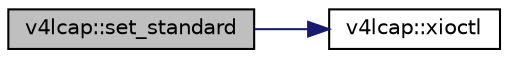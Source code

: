 digraph "v4lcap::set_standard"
{
 // INTERACTIVE_SVG=YES
  edge [fontname="Helvetica",fontsize="10",labelfontname="Helvetica",labelfontsize="10"];
  node [fontname="Helvetica",fontsize="10",shape=record];
  rankdir="LR";
  Node411 [label="v4lcap::set_standard",height=0.2,width=0.4,color="black", fillcolor="grey75", style="filled", fontcolor="black"];
  Node411 -> Node412 [color="midnightblue",fontsize="10",style="solid",fontname="Helvetica"];
  Node412 [label="v4lcap::xioctl",height=0.2,width=0.4,color="black", fillcolor="white", style="filled",URL="$classv4lcap.html#ab5aaa5a8c0df17f5ca57e0b5170232cb"];
}
